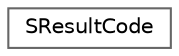 digraph "类继承关系图"
{
 // LATEX_PDF_SIZE
  bgcolor="transparent";
  edge [fontname=Helvetica,fontsize=10,labelfontname=Helvetica,labelfontsize=10];
  node [fontname=Helvetica,fontsize=10,shape=box,height=0.2,width=0.4];
  rankdir="LR";
  Node0 [id="Node000000",label="SResultCode",height=0.2,width=0.4,color="grey40", fillcolor="white", style="filled",URL="$class_s_result_code.html",tooltip="定义操作结果码及其相关信息的类"];
}
